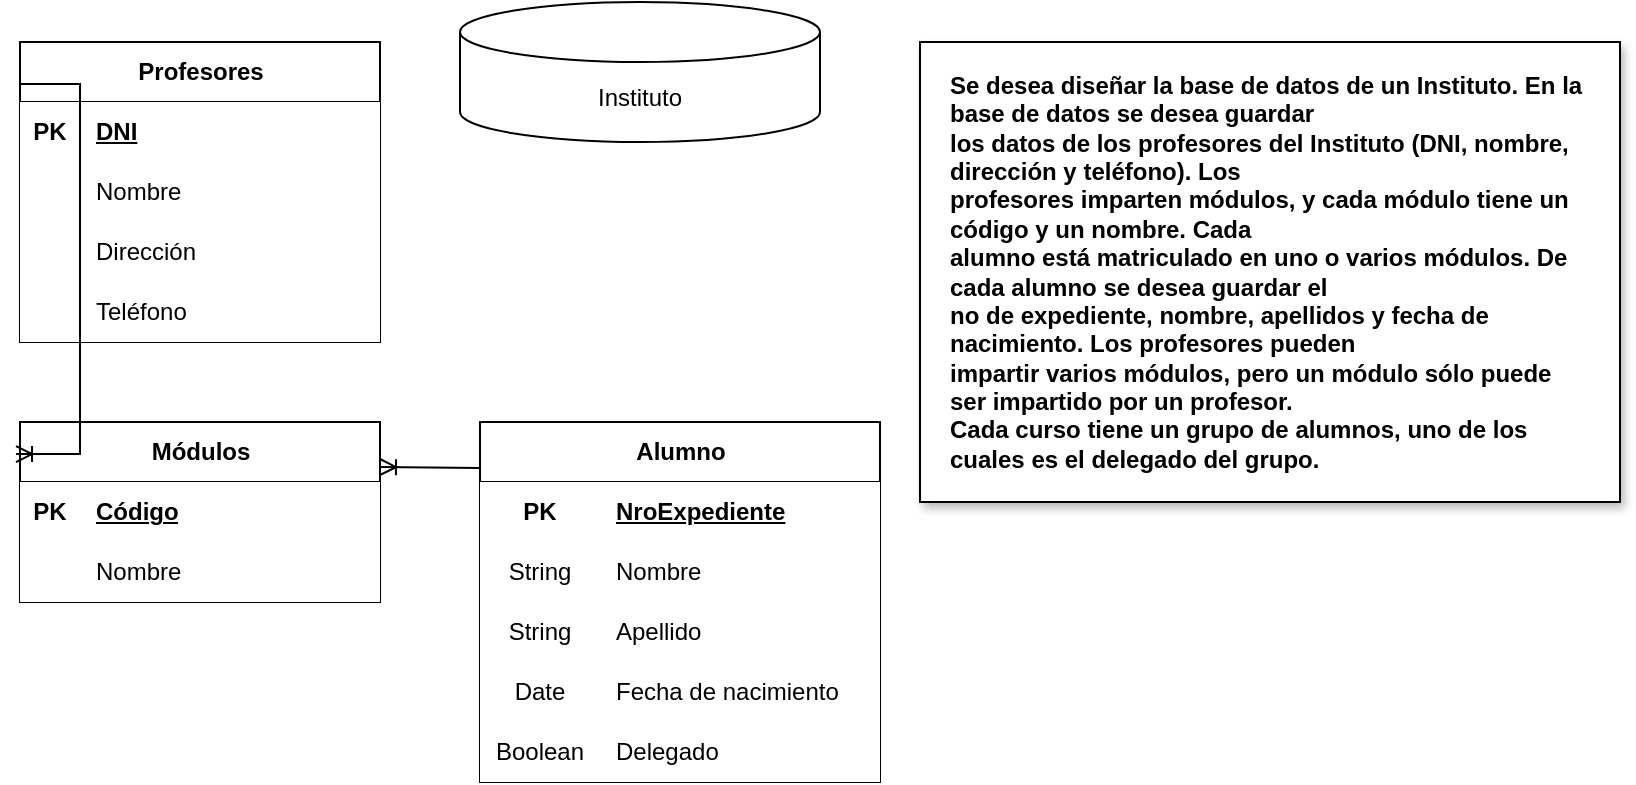 <mxfile version="24.2.1" type="github">
  <diagram name="Página-1" id="Q6CSpqCQZJZX_jrm_msz">
    <mxGraphModel dx="1050" dy="522" grid="1" gridSize="10" guides="1" tooltips="1" connect="1" arrows="1" fold="1" page="1" pageScale="1" pageWidth="850" pageHeight="1100" math="0" shadow="0">
      <root>
        <mxCell id="0" />
        <mxCell id="1" parent="0" />
        <mxCell id="Uky2oGj3mCdB67QFRxEm-2" value="Se desea diseñar la base de datos de un Instituto. En la base de datos se desea guardar&lt;br style=&quot;padding: 0px; margin: 0px;&quot;&gt;los datos de los profesores del Instituto (DNI, nombre, dirección y teléfono). Los&lt;br style=&quot;padding: 0px; margin: 0px;&quot;&gt;profesores imparten módulos, y cada módulo tiene un código y un nombre. Cada&lt;br style=&quot;padding: 0px; margin: 0px;&quot;&gt;alumno está matriculado en uno o varios módulos. De cada alumno se desea guardar el&lt;br style=&quot;padding: 0px; margin: 0px;&quot;&gt;no de expediente, nombre, apellidos y fecha de nacimiento. Los profesores pueden&lt;br style=&quot;padding: 0px; margin: 0px;&quot;&gt;impartir varios módulos, pero un módulo sólo puede ser impartido por un profesor.&lt;br style=&quot;padding: 0px; margin: 0px;&quot;&gt;Cada curso tiene un grupo de alumnos, uno de los cuales es el delegado del grupo." style="text;html=1;align=left;verticalAlign=middle;whiteSpace=wrap;rounded=0;fontFamily=Helvetica;fontSize=12;fontColor=default;fontStyle=1;fillColor=default;strokeColor=default;perimeterSpacing=0;glass=0;shadow=1;spacingTop=0;spacing=15;" vertex="1" parent="1">
          <mxGeometry x="490" y="40" width="350" height="230" as="geometry" />
        </mxCell>
        <mxCell id="Uky2oGj3mCdB67QFRxEm-3" value="Profesores" style="shape=table;startSize=30;container=1;collapsible=1;childLayout=tableLayout;fixedRows=1;rowLines=0;fontStyle=1;align=center;resizeLast=1;html=1;" vertex="1" parent="1">
          <mxGeometry x="40" y="40" width="180" height="150" as="geometry" />
        </mxCell>
        <mxCell id="Uky2oGj3mCdB67QFRxEm-4" value="" style="shape=tableRow;horizontal=0;startSize=0;swimlaneHead=0;swimlaneBody=0;fillColor=none;collapsible=0;dropTarget=0;points=[[0,0.5],[1,0.5]];portConstraint=eastwest;top=0;left=0;right=0;bottom=1;" vertex="1" parent="Uky2oGj3mCdB67QFRxEm-3">
          <mxGeometry y="30" width="180" height="30" as="geometry" />
        </mxCell>
        <mxCell id="Uky2oGj3mCdB67QFRxEm-5" value="PK" style="shape=partialRectangle;connectable=0;top=0;left=0;bottom=0;right=0;fontStyle=1;overflow=hidden;whiteSpace=wrap;html=1;" vertex="1" parent="Uky2oGj3mCdB67QFRxEm-4">
          <mxGeometry width="30" height="30" as="geometry">
            <mxRectangle width="30" height="30" as="alternateBounds" />
          </mxGeometry>
        </mxCell>
        <mxCell id="Uky2oGj3mCdB67QFRxEm-6" value="DNI" style="shape=partialRectangle;connectable=0;top=0;left=0;bottom=0;right=0;align=left;spacingLeft=6;fontStyle=5;overflow=hidden;whiteSpace=wrap;html=1;" vertex="1" parent="Uky2oGj3mCdB67QFRxEm-4">
          <mxGeometry x="30" width="150" height="30" as="geometry">
            <mxRectangle width="150" height="30" as="alternateBounds" />
          </mxGeometry>
        </mxCell>
        <mxCell id="Uky2oGj3mCdB67QFRxEm-7" value="" style="shape=tableRow;horizontal=0;startSize=0;swimlaneHead=0;swimlaneBody=0;fillColor=none;collapsible=0;dropTarget=0;points=[[0,0.5],[1,0.5]];portConstraint=eastwest;top=0;left=0;right=0;bottom=0;" vertex="1" parent="Uky2oGj3mCdB67QFRxEm-3">
          <mxGeometry y="60" width="180" height="30" as="geometry" />
        </mxCell>
        <mxCell id="Uky2oGj3mCdB67QFRxEm-8" value="" style="shape=partialRectangle;connectable=0;top=0;left=0;bottom=0;right=0;editable=1;overflow=hidden;whiteSpace=wrap;html=1;" vertex="1" parent="Uky2oGj3mCdB67QFRxEm-7">
          <mxGeometry width="30" height="30" as="geometry">
            <mxRectangle width="30" height="30" as="alternateBounds" />
          </mxGeometry>
        </mxCell>
        <mxCell id="Uky2oGj3mCdB67QFRxEm-9" value="Nombre" style="shape=partialRectangle;connectable=0;top=0;left=0;bottom=0;right=0;align=left;spacingLeft=6;overflow=hidden;whiteSpace=wrap;html=1;" vertex="1" parent="Uky2oGj3mCdB67QFRxEm-7">
          <mxGeometry x="30" width="150" height="30" as="geometry">
            <mxRectangle width="150" height="30" as="alternateBounds" />
          </mxGeometry>
        </mxCell>
        <mxCell id="Uky2oGj3mCdB67QFRxEm-10" value="" style="shape=tableRow;horizontal=0;startSize=0;swimlaneHead=0;swimlaneBody=0;fillColor=none;collapsible=0;dropTarget=0;points=[[0,0.5],[1,0.5]];portConstraint=eastwest;top=0;left=0;right=0;bottom=0;" vertex="1" parent="Uky2oGj3mCdB67QFRxEm-3">
          <mxGeometry y="90" width="180" height="30" as="geometry" />
        </mxCell>
        <mxCell id="Uky2oGj3mCdB67QFRxEm-11" value="" style="shape=partialRectangle;connectable=0;top=0;left=0;bottom=0;right=0;editable=1;overflow=hidden;whiteSpace=wrap;html=1;" vertex="1" parent="Uky2oGj3mCdB67QFRxEm-10">
          <mxGeometry width="30" height="30" as="geometry">
            <mxRectangle width="30" height="30" as="alternateBounds" />
          </mxGeometry>
        </mxCell>
        <mxCell id="Uky2oGj3mCdB67QFRxEm-12" value="Dirección" style="shape=partialRectangle;connectable=0;top=0;left=0;bottom=0;right=0;align=left;spacingLeft=6;overflow=hidden;whiteSpace=wrap;html=1;" vertex="1" parent="Uky2oGj3mCdB67QFRxEm-10">
          <mxGeometry x="30" width="150" height="30" as="geometry">
            <mxRectangle width="150" height="30" as="alternateBounds" />
          </mxGeometry>
        </mxCell>
        <mxCell id="Uky2oGj3mCdB67QFRxEm-13" value="" style="shape=tableRow;horizontal=0;startSize=0;swimlaneHead=0;swimlaneBody=0;fillColor=none;collapsible=0;dropTarget=0;points=[[0,0.5],[1,0.5]];portConstraint=eastwest;top=0;left=0;right=0;bottom=0;" vertex="1" parent="Uky2oGj3mCdB67QFRxEm-3">
          <mxGeometry y="120" width="180" height="30" as="geometry" />
        </mxCell>
        <mxCell id="Uky2oGj3mCdB67QFRxEm-14" value="" style="shape=partialRectangle;connectable=0;top=0;left=0;bottom=0;right=0;editable=1;overflow=hidden;whiteSpace=wrap;html=1;" vertex="1" parent="Uky2oGj3mCdB67QFRxEm-13">
          <mxGeometry width="30" height="30" as="geometry">
            <mxRectangle width="30" height="30" as="alternateBounds" />
          </mxGeometry>
        </mxCell>
        <mxCell id="Uky2oGj3mCdB67QFRxEm-15" value="Teléfono" style="shape=partialRectangle;connectable=0;top=0;left=0;bottom=0;right=0;align=left;spacingLeft=6;overflow=hidden;whiteSpace=wrap;html=1;" vertex="1" parent="Uky2oGj3mCdB67QFRxEm-13">
          <mxGeometry x="30" width="150" height="30" as="geometry">
            <mxRectangle width="150" height="30" as="alternateBounds" />
          </mxGeometry>
        </mxCell>
        <mxCell id="Uky2oGj3mCdB67QFRxEm-16" value="Módulos" style="shape=table;startSize=30;container=1;collapsible=1;childLayout=tableLayout;fixedRows=1;rowLines=0;fontStyle=1;align=center;resizeLast=1;html=1;" vertex="1" parent="1">
          <mxGeometry x="40" y="230" width="180" height="90" as="geometry" />
        </mxCell>
        <mxCell id="Uky2oGj3mCdB67QFRxEm-17" value="" style="shape=tableRow;horizontal=0;startSize=0;swimlaneHead=0;swimlaneBody=0;fillColor=none;collapsible=0;dropTarget=0;points=[[0,0.5],[1,0.5]];portConstraint=eastwest;top=0;left=0;right=0;bottom=1;" vertex="1" parent="Uky2oGj3mCdB67QFRxEm-16">
          <mxGeometry y="30" width="180" height="30" as="geometry" />
        </mxCell>
        <mxCell id="Uky2oGj3mCdB67QFRxEm-18" value="PK" style="shape=partialRectangle;connectable=0;top=0;left=0;bottom=0;right=0;fontStyle=1;overflow=hidden;whiteSpace=wrap;html=1;" vertex="1" parent="Uky2oGj3mCdB67QFRxEm-17">
          <mxGeometry width="30" height="30" as="geometry">
            <mxRectangle width="30" height="30" as="alternateBounds" />
          </mxGeometry>
        </mxCell>
        <mxCell id="Uky2oGj3mCdB67QFRxEm-19" value="Código" style="shape=partialRectangle;connectable=0;top=0;left=0;bottom=0;right=0;align=left;spacingLeft=6;fontStyle=5;overflow=hidden;whiteSpace=wrap;html=1;" vertex="1" parent="Uky2oGj3mCdB67QFRxEm-17">
          <mxGeometry x="30" width="150" height="30" as="geometry">
            <mxRectangle width="150" height="30" as="alternateBounds" />
          </mxGeometry>
        </mxCell>
        <mxCell id="Uky2oGj3mCdB67QFRxEm-20" value="" style="shape=tableRow;horizontal=0;startSize=0;swimlaneHead=0;swimlaneBody=0;fillColor=none;collapsible=0;dropTarget=0;points=[[0,0.5],[1,0.5]];portConstraint=eastwest;top=0;left=0;right=0;bottom=0;" vertex="1" parent="Uky2oGj3mCdB67QFRxEm-16">
          <mxGeometry y="60" width="180" height="30" as="geometry" />
        </mxCell>
        <mxCell id="Uky2oGj3mCdB67QFRxEm-21" value="" style="shape=partialRectangle;connectable=0;top=0;left=0;bottom=0;right=0;editable=1;overflow=hidden;whiteSpace=wrap;html=1;" vertex="1" parent="Uky2oGj3mCdB67QFRxEm-20">
          <mxGeometry width="30" height="30" as="geometry">
            <mxRectangle width="30" height="30" as="alternateBounds" />
          </mxGeometry>
        </mxCell>
        <mxCell id="Uky2oGj3mCdB67QFRxEm-22" value="Nombre" style="shape=partialRectangle;connectable=0;top=0;left=0;bottom=0;right=0;align=left;spacingLeft=6;overflow=hidden;whiteSpace=wrap;html=1;" vertex="1" parent="Uky2oGj3mCdB67QFRxEm-20">
          <mxGeometry x="30" width="150" height="30" as="geometry">
            <mxRectangle width="150" height="30" as="alternateBounds" />
          </mxGeometry>
        </mxCell>
        <mxCell id="Uky2oGj3mCdB67QFRxEm-29" value="Alumno" style="shape=table;startSize=30;container=1;collapsible=1;childLayout=tableLayout;fixedRows=1;rowLines=0;fontStyle=1;align=center;resizeLast=1;html=1;" vertex="1" parent="1">
          <mxGeometry x="270" y="230" width="200" height="180" as="geometry" />
        </mxCell>
        <mxCell id="Uky2oGj3mCdB67QFRxEm-30" value="" style="shape=tableRow;horizontal=0;startSize=0;swimlaneHead=0;swimlaneBody=0;fillColor=none;collapsible=0;dropTarget=0;points=[[0,0.5],[1,0.5]];portConstraint=eastwest;top=0;left=0;right=0;bottom=1;" vertex="1" parent="Uky2oGj3mCdB67QFRxEm-29">
          <mxGeometry y="30" width="200" height="30" as="geometry" />
        </mxCell>
        <mxCell id="Uky2oGj3mCdB67QFRxEm-31" value="PK" style="shape=partialRectangle;connectable=0;top=0;left=0;bottom=0;right=0;fontStyle=1;overflow=hidden;whiteSpace=wrap;html=1;" vertex="1" parent="Uky2oGj3mCdB67QFRxEm-30">
          <mxGeometry width="60" height="30" as="geometry">
            <mxRectangle width="60" height="30" as="alternateBounds" />
          </mxGeometry>
        </mxCell>
        <mxCell id="Uky2oGj3mCdB67QFRxEm-32" value="NroExpediente" style="shape=partialRectangle;connectable=0;top=0;left=0;bottom=0;right=0;align=left;spacingLeft=6;fontStyle=5;overflow=hidden;whiteSpace=wrap;html=1;" vertex="1" parent="Uky2oGj3mCdB67QFRxEm-30">
          <mxGeometry x="60" width="140" height="30" as="geometry">
            <mxRectangle width="140" height="30" as="alternateBounds" />
          </mxGeometry>
        </mxCell>
        <mxCell id="Uky2oGj3mCdB67QFRxEm-33" value="" style="shape=tableRow;horizontal=0;startSize=0;swimlaneHead=0;swimlaneBody=0;fillColor=none;collapsible=0;dropTarget=0;points=[[0,0.5],[1,0.5]];portConstraint=eastwest;top=0;left=0;right=0;bottom=0;" vertex="1" parent="Uky2oGj3mCdB67QFRxEm-29">
          <mxGeometry y="60" width="200" height="30" as="geometry" />
        </mxCell>
        <mxCell id="Uky2oGj3mCdB67QFRxEm-34" value="String" style="shape=partialRectangle;connectable=0;top=0;left=0;bottom=0;right=0;editable=1;overflow=hidden;whiteSpace=wrap;html=1;" vertex="1" parent="Uky2oGj3mCdB67QFRxEm-33">
          <mxGeometry width="60" height="30" as="geometry">
            <mxRectangle width="60" height="30" as="alternateBounds" />
          </mxGeometry>
        </mxCell>
        <mxCell id="Uky2oGj3mCdB67QFRxEm-35" value="Nombre" style="shape=partialRectangle;connectable=0;top=0;left=0;bottom=0;right=0;align=left;spacingLeft=6;overflow=hidden;whiteSpace=wrap;html=1;" vertex="1" parent="Uky2oGj3mCdB67QFRxEm-33">
          <mxGeometry x="60" width="140" height="30" as="geometry">
            <mxRectangle width="140" height="30" as="alternateBounds" />
          </mxGeometry>
        </mxCell>
        <mxCell id="Uky2oGj3mCdB67QFRxEm-36" value="" style="shape=tableRow;horizontal=0;startSize=0;swimlaneHead=0;swimlaneBody=0;fillColor=none;collapsible=0;dropTarget=0;points=[[0,0.5],[1,0.5]];portConstraint=eastwest;top=0;left=0;right=0;bottom=0;" vertex="1" parent="Uky2oGj3mCdB67QFRxEm-29">
          <mxGeometry y="90" width="200" height="30" as="geometry" />
        </mxCell>
        <mxCell id="Uky2oGj3mCdB67QFRxEm-37" value="String" style="shape=partialRectangle;connectable=0;top=0;left=0;bottom=0;right=0;editable=1;overflow=hidden;whiteSpace=wrap;html=1;" vertex="1" parent="Uky2oGj3mCdB67QFRxEm-36">
          <mxGeometry width="60" height="30" as="geometry">
            <mxRectangle width="60" height="30" as="alternateBounds" />
          </mxGeometry>
        </mxCell>
        <mxCell id="Uky2oGj3mCdB67QFRxEm-38" value="Apellido" style="shape=partialRectangle;connectable=0;top=0;left=0;bottom=0;right=0;align=left;spacingLeft=6;overflow=hidden;whiteSpace=wrap;html=1;" vertex="1" parent="Uky2oGj3mCdB67QFRxEm-36">
          <mxGeometry x="60" width="140" height="30" as="geometry">
            <mxRectangle width="140" height="30" as="alternateBounds" />
          </mxGeometry>
        </mxCell>
        <mxCell id="Uky2oGj3mCdB67QFRxEm-39" value="" style="shape=tableRow;horizontal=0;startSize=0;swimlaneHead=0;swimlaneBody=0;fillColor=none;collapsible=0;dropTarget=0;points=[[0,0.5],[1,0.5]];portConstraint=eastwest;top=0;left=0;right=0;bottom=0;" vertex="1" parent="Uky2oGj3mCdB67QFRxEm-29">
          <mxGeometry y="120" width="200" height="30" as="geometry" />
        </mxCell>
        <mxCell id="Uky2oGj3mCdB67QFRxEm-40" value="Date" style="shape=partialRectangle;connectable=0;top=0;left=0;bottom=0;right=0;editable=1;overflow=hidden;whiteSpace=wrap;html=1;" vertex="1" parent="Uky2oGj3mCdB67QFRxEm-39">
          <mxGeometry width="60" height="30" as="geometry">
            <mxRectangle width="60" height="30" as="alternateBounds" />
          </mxGeometry>
        </mxCell>
        <mxCell id="Uky2oGj3mCdB67QFRxEm-41" value="Fecha de nacimiento" style="shape=partialRectangle;connectable=0;top=0;left=0;bottom=0;right=0;align=left;spacingLeft=6;overflow=hidden;whiteSpace=wrap;html=1;" vertex="1" parent="Uky2oGj3mCdB67QFRxEm-39">
          <mxGeometry x="60" width="140" height="30" as="geometry">
            <mxRectangle width="140" height="30" as="alternateBounds" />
          </mxGeometry>
        </mxCell>
        <mxCell id="Uky2oGj3mCdB67QFRxEm-42" style="shape=tableRow;horizontal=0;startSize=0;swimlaneHead=0;swimlaneBody=0;fillColor=none;collapsible=0;dropTarget=0;points=[[0,0.5],[1,0.5]];portConstraint=eastwest;top=0;left=0;right=0;bottom=0;" vertex="1" parent="Uky2oGj3mCdB67QFRxEm-29">
          <mxGeometry y="150" width="200" height="30" as="geometry" />
        </mxCell>
        <mxCell id="Uky2oGj3mCdB67QFRxEm-43" value="Boolean" style="shape=partialRectangle;connectable=0;top=0;left=0;bottom=0;right=0;editable=1;overflow=hidden;whiteSpace=wrap;html=1;" vertex="1" parent="Uky2oGj3mCdB67QFRxEm-42">
          <mxGeometry width="60" height="30" as="geometry">
            <mxRectangle width="60" height="30" as="alternateBounds" />
          </mxGeometry>
        </mxCell>
        <mxCell id="Uky2oGj3mCdB67QFRxEm-44" value="Delegado" style="shape=partialRectangle;connectable=0;top=0;left=0;bottom=0;right=0;align=left;spacingLeft=6;overflow=hidden;whiteSpace=wrap;html=1;" vertex="1" parent="Uky2oGj3mCdB67QFRxEm-42">
          <mxGeometry x="60" width="140" height="30" as="geometry">
            <mxRectangle width="140" height="30" as="alternateBounds" />
          </mxGeometry>
        </mxCell>
        <mxCell id="Uky2oGj3mCdB67QFRxEm-45" value="" style="edgeStyle=entityRelationEdgeStyle;fontSize=12;html=1;endArrow=ERoneToMany;rounded=0;entryX=-0.011;entryY=0.178;entryDx=0;entryDy=0;entryPerimeter=0;" edge="1" parent="1" target="Uky2oGj3mCdB67QFRxEm-16">
          <mxGeometry width="100" height="100" relative="1" as="geometry">
            <mxPoint x="40" y="61" as="sourcePoint" />
            <mxPoint x="580" y="220" as="targetPoint" />
            <Array as="points">
              <mxPoint x="20" y="100" />
              <mxPoint x="20" y="150" />
            </Array>
          </mxGeometry>
        </mxCell>
        <mxCell id="Uky2oGj3mCdB67QFRxEm-46" value="" style="fontSize=12;html=1;endArrow=ERoneToMany;rounded=0;entryX=1;entryY=0.25;entryDx=0;entryDy=0;" edge="1" parent="1" target="Uky2oGj3mCdB67QFRxEm-16">
          <mxGeometry width="100" height="100" relative="1" as="geometry">
            <mxPoint x="270" y="253" as="sourcePoint" />
            <mxPoint x="410" y="220" as="targetPoint" />
          </mxGeometry>
        </mxCell>
        <mxCell id="Uky2oGj3mCdB67QFRxEm-47" value="Instituto" style="shape=cylinder3;whiteSpace=wrap;html=1;boundedLbl=1;backgroundOutline=1;size=15;" vertex="1" parent="1">
          <mxGeometry x="260" y="20" width="180" height="70" as="geometry" />
        </mxCell>
      </root>
    </mxGraphModel>
  </diagram>
</mxfile>
